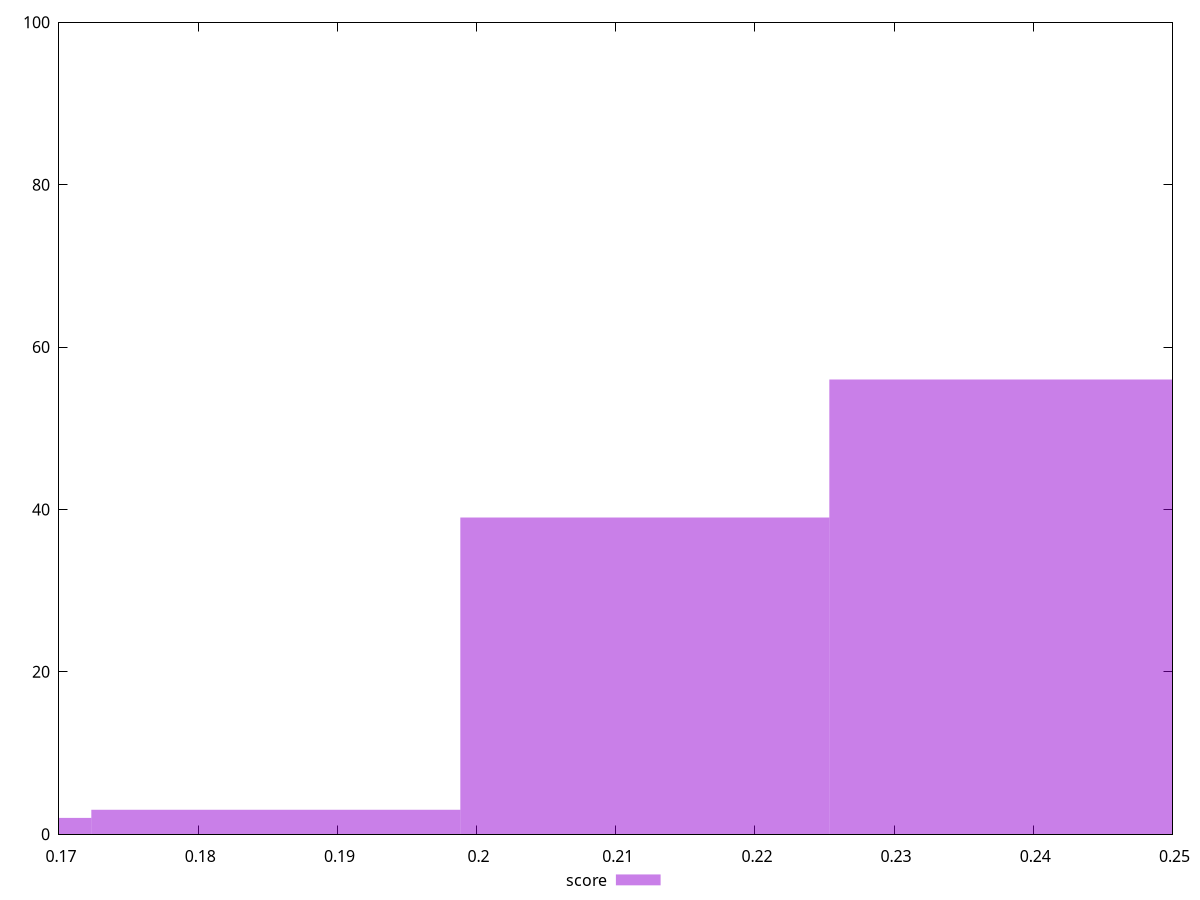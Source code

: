 reset

$score <<EOF
0.15906694340214134 2
0.18557810063583158 3
0.238600415103212 56
0.2120892578695218 39
EOF

set key outside below
set boxwidth 0.026511157233690224
set xrange [0.17:0.25]
set yrange [0:100]
set trange [0:100]
set style fill transparent solid 0.5 noborder
set terminal svg size 640, 490 enhanced background rgb 'white'
set output "reports/report_00033_2021-03-01T14-23-16.841Z/max-potential-fid/samples/astro-inner-cached/score/histogram.svg"

plot $score title "score" with boxes

reset
